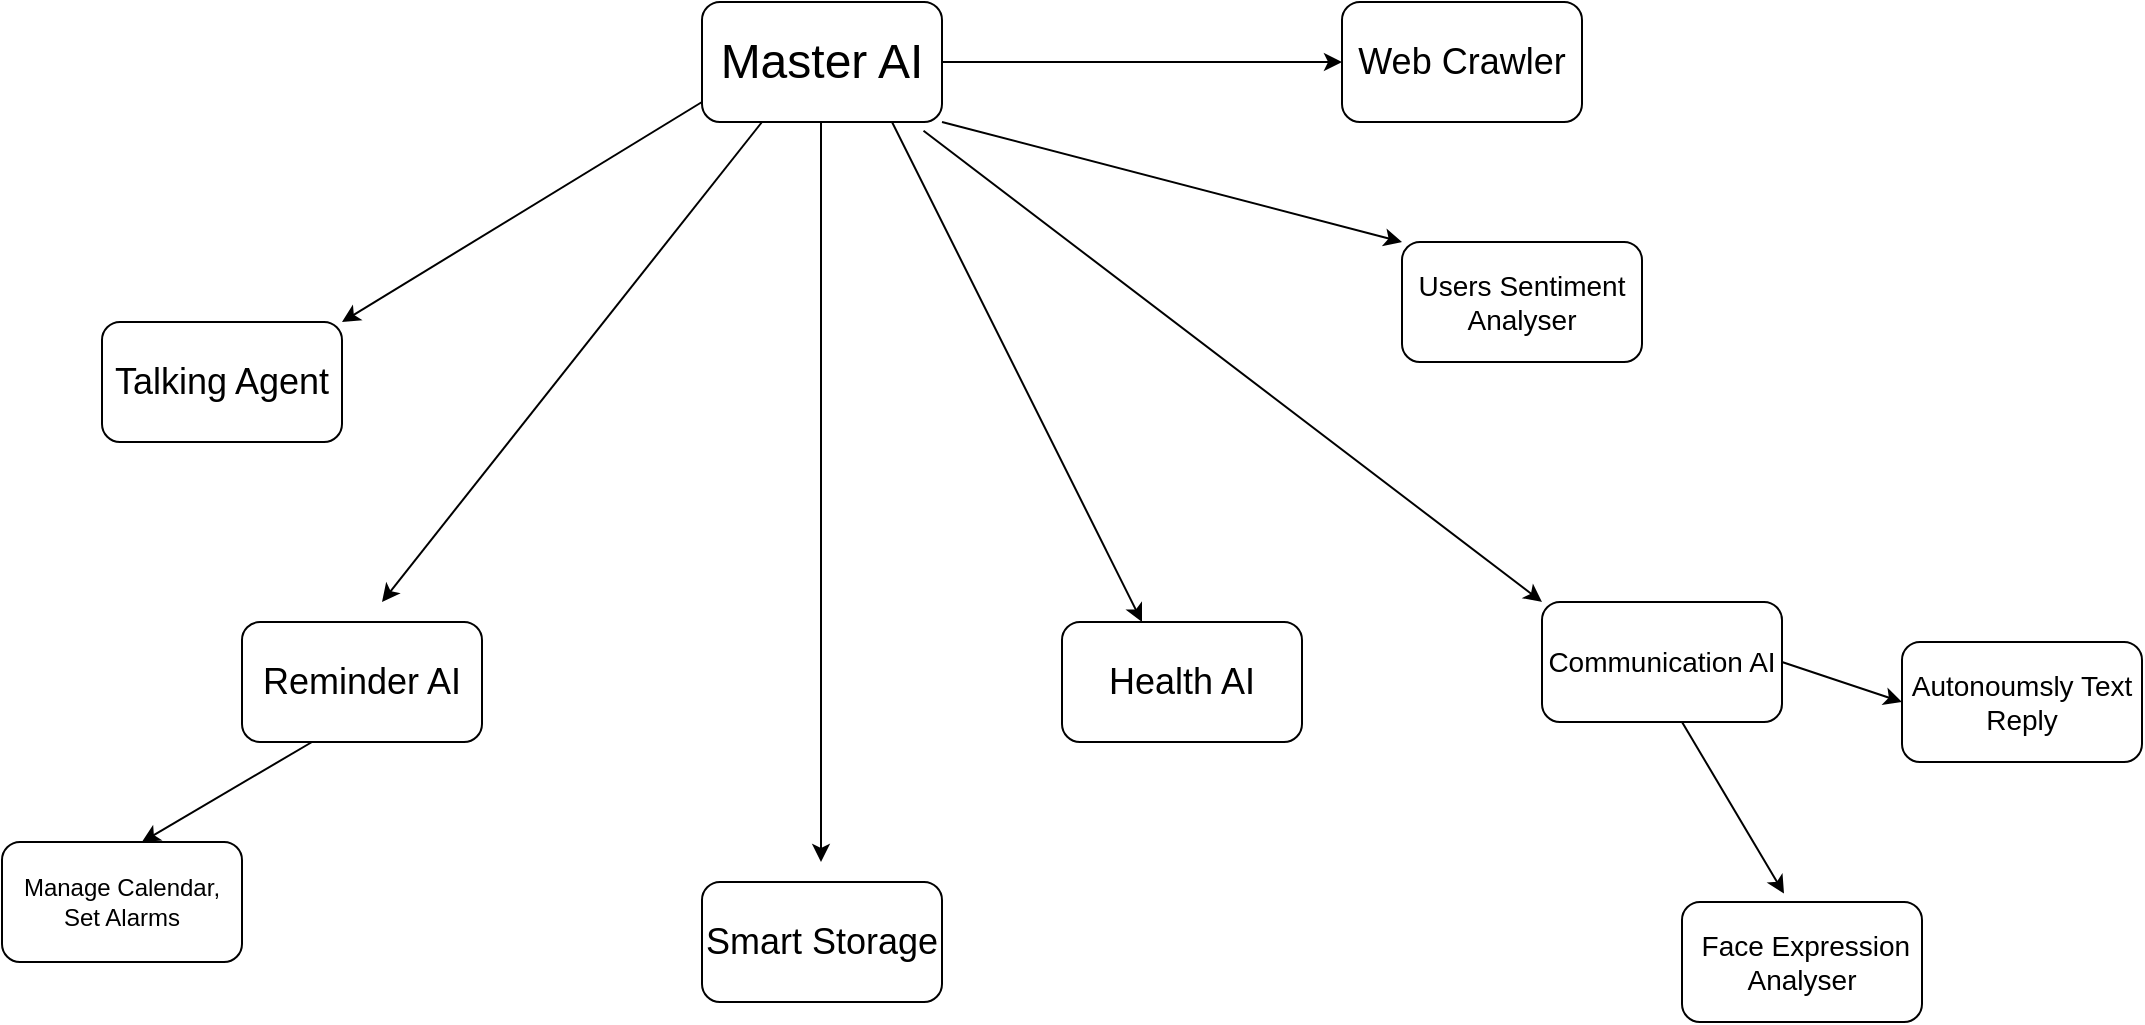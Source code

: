 <mxfile version="26.0.10">
  <diagram name="Page-1" id="S1E6LGlzcRuocv7YNUm-">
    <mxGraphModel dx="1226" dy="665" grid="1" gridSize="10" guides="1" tooltips="1" connect="1" arrows="1" fold="1" page="1" pageScale="1" pageWidth="850" pageHeight="1100" math="0" shadow="0">
      <root>
        <mxCell id="0" />
        <mxCell id="1" parent="0" />
        <mxCell id="GumRoZm9DYS1ClUNUrSQ-1" value="&lt;font style=&quot;font-size: 24px;&quot;&gt;Master AI&lt;/font&gt;" style="rounded=1;whiteSpace=wrap;html=1;" vertex="1" parent="1">
          <mxGeometry x="360" y="40" width="120" height="60" as="geometry" />
        </mxCell>
        <mxCell id="GumRoZm9DYS1ClUNUrSQ-2" value="" style="endArrow=classic;html=1;rounded=0;exitX=0;exitY=1;exitDx=0;exitDy=0;entryX=1;entryY=0;entryDx=0;entryDy=0;" edge="1" parent="1" target="GumRoZm9DYS1ClUNUrSQ-3">
          <mxGeometry width="50" height="50" relative="1" as="geometry">
            <mxPoint x="360" y="90" as="sourcePoint" />
            <mxPoint x="129.96" y="187.18" as="targetPoint" />
          </mxGeometry>
        </mxCell>
        <mxCell id="GumRoZm9DYS1ClUNUrSQ-3" value="&lt;font style=&quot;font-size: 18px;&quot;&gt;Talking Agent&lt;/font&gt;" style="rounded=1;whiteSpace=wrap;html=1;" vertex="1" parent="1">
          <mxGeometry x="60" y="200" width="120" height="60" as="geometry" />
        </mxCell>
        <mxCell id="GumRoZm9DYS1ClUNUrSQ-4" value="" style="endArrow=classic;html=1;rounded=0;exitX=0.25;exitY=1;exitDx=0;exitDy=0;" edge="1" parent="1" source="GumRoZm9DYS1ClUNUrSQ-1">
          <mxGeometry width="50" height="50" relative="1" as="geometry">
            <mxPoint x="425" y="110" as="sourcePoint" />
            <mxPoint x="200" y="340" as="targetPoint" />
          </mxGeometry>
        </mxCell>
        <mxCell id="GumRoZm9DYS1ClUNUrSQ-5" value="&lt;font style=&quot;font-size: 18px;&quot;&gt;Reminder AI&lt;/font&gt;" style="rounded=1;whiteSpace=wrap;html=1;" vertex="1" parent="1">
          <mxGeometry x="130" y="350" width="120" height="60" as="geometry" />
        </mxCell>
        <mxCell id="GumRoZm9DYS1ClUNUrSQ-6" value="&lt;font style=&quot;font-size: 18px;&quot;&gt;Smart Storage&lt;/font&gt;" style="rounded=1;whiteSpace=wrap;html=1;" vertex="1" parent="1">
          <mxGeometry x="360" y="480" width="120" height="60" as="geometry" />
        </mxCell>
        <mxCell id="GumRoZm9DYS1ClUNUrSQ-7" value="" style="endArrow=classic;html=1;rounded=0;exitX=0.5;exitY=1;exitDx=0;exitDy=0;" edge="1" parent="1">
          <mxGeometry width="50" height="50" relative="1" as="geometry">
            <mxPoint x="419.5" y="100" as="sourcePoint" />
            <mxPoint x="419.5" y="470" as="targetPoint" />
          </mxGeometry>
        </mxCell>
        <mxCell id="GumRoZm9DYS1ClUNUrSQ-8" value="&lt;font style=&quot;font-size: 18px;&quot;&gt;Health AI&lt;/font&gt;" style="rounded=1;whiteSpace=wrap;html=1;" vertex="1" parent="1">
          <mxGeometry x="540" y="350" width="120" height="60" as="geometry" />
        </mxCell>
        <mxCell id="GumRoZm9DYS1ClUNUrSQ-9" value="" style="endArrow=classic;html=1;rounded=0;exitX=0.25;exitY=1;exitDx=0;exitDy=0;" edge="1" parent="1">
          <mxGeometry width="50" height="50" relative="1" as="geometry">
            <mxPoint x="455" y="100" as="sourcePoint" />
            <mxPoint x="580" y="350" as="targetPoint" />
          </mxGeometry>
        </mxCell>
        <mxCell id="GumRoZm9DYS1ClUNUrSQ-10" value="&lt;font style=&quot;font-size: 14px;&quot;&gt;Users Sentiment Analyser&lt;/font&gt;" style="rounded=1;whiteSpace=wrap;html=1;" vertex="1" parent="1">
          <mxGeometry x="710" y="160" width="120" height="60" as="geometry" />
        </mxCell>
        <mxCell id="GumRoZm9DYS1ClUNUrSQ-12" value="" style="endArrow=classic;html=1;rounded=0;exitX=1;exitY=1;exitDx=0;exitDy=0;entryX=0;entryY=0;entryDx=0;entryDy=0;" edge="1" parent="1" source="GumRoZm9DYS1ClUNUrSQ-1" target="GumRoZm9DYS1ClUNUrSQ-10">
          <mxGeometry width="50" height="50" relative="1" as="geometry">
            <mxPoint x="890" y="100" as="sourcePoint" />
            <mxPoint x="710" y="210" as="targetPoint" />
          </mxGeometry>
        </mxCell>
        <mxCell id="GumRoZm9DYS1ClUNUrSQ-13" value="&lt;font style=&quot;font-size: 18px;&quot;&gt;Web Crawler&lt;/font&gt;" style="rounded=1;whiteSpace=wrap;html=1;" vertex="1" parent="1">
          <mxGeometry x="680" y="40" width="120" height="60" as="geometry" />
        </mxCell>
        <mxCell id="GumRoZm9DYS1ClUNUrSQ-14" value="" style="endArrow=classic;html=1;rounded=0;exitX=1;exitY=1;exitDx=0;exitDy=0;entryX=0;entryY=0.5;entryDx=0;entryDy=0;" edge="1" parent="1" target="GumRoZm9DYS1ClUNUrSQ-13">
          <mxGeometry width="50" height="50" relative="1" as="geometry">
            <mxPoint x="480" y="70" as="sourcePoint" />
            <mxPoint x="670" y="180" as="targetPoint" />
          </mxGeometry>
        </mxCell>
        <mxCell id="GumRoZm9DYS1ClUNUrSQ-15" value="&lt;span style=&quot;font-size: 14px;&quot;&gt;Communication AI&lt;/span&gt;" style="rounded=1;whiteSpace=wrap;html=1;" vertex="1" parent="1">
          <mxGeometry x="780" y="340" width="120" height="60" as="geometry" />
        </mxCell>
        <mxCell id="GumRoZm9DYS1ClUNUrSQ-16" value="" style="endArrow=classic;html=1;rounded=0;exitX=0.923;exitY=1.073;exitDx=0;exitDy=0;entryX=0;entryY=0;entryDx=0;entryDy=0;exitPerimeter=0;" edge="1" parent="1" source="GumRoZm9DYS1ClUNUrSQ-1" target="GumRoZm9DYS1ClUNUrSQ-15">
          <mxGeometry width="50" height="50" relative="1" as="geometry">
            <mxPoint x="465" y="110" as="sourcePoint" />
            <mxPoint x="590" y="360" as="targetPoint" />
          </mxGeometry>
        </mxCell>
        <mxCell id="GumRoZm9DYS1ClUNUrSQ-17" value="&lt;font style=&quot;font-size: 14px;&quot;&gt;&amp;nbsp;Face Expression Analyser&lt;/font&gt;" style="rounded=1;whiteSpace=wrap;html=1;" vertex="1" parent="1">
          <mxGeometry x="850" y="490" width="120" height="60" as="geometry" />
        </mxCell>
        <mxCell id="GumRoZm9DYS1ClUNUrSQ-18" value="" style="endArrow=classic;html=1;rounded=0;entryX=0.425;entryY=-0.07;entryDx=0;entryDy=0;entryPerimeter=0;" edge="1" parent="1" target="GumRoZm9DYS1ClUNUrSQ-17">
          <mxGeometry width="50" height="50" relative="1" as="geometry">
            <mxPoint x="850" y="400" as="sourcePoint" />
            <mxPoint x="900" y="350" as="targetPoint" />
          </mxGeometry>
        </mxCell>
        <mxCell id="GumRoZm9DYS1ClUNUrSQ-19" value="" style="endArrow=classic;html=1;rounded=0;" edge="1" parent="1">
          <mxGeometry width="50" height="50" relative="1" as="geometry">
            <mxPoint x="900" y="370" as="sourcePoint" />
            <mxPoint x="960" y="390" as="targetPoint" />
          </mxGeometry>
        </mxCell>
        <mxCell id="GumRoZm9DYS1ClUNUrSQ-20" value="&lt;span style=&quot;font-size: 14px;&quot;&gt;Autonoumsly Text Reply&lt;/span&gt;" style="rounded=1;whiteSpace=wrap;html=1;" vertex="1" parent="1">
          <mxGeometry x="960" y="360" width="120" height="60" as="geometry" />
        </mxCell>
        <mxCell id="GumRoZm9DYS1ClUNUrSQ-21" value="&lt;font style=&quot;font-size: 12px;&quot;&gt;Manage Calendar, Set Alarms&lt;/font&gt;" style="rounded=1;whiteSpace=wrap;html=1;" vertex="1" parent="1">
          <mxGeometry x="10" y="460" width="120" height="60" as="geometry" />
        </mxCell>
        <mxCell id="GumRoZm9DYS1ClUNUrSQ-22" value="" style="endArrow=classic;html=1;rounded=0;entryX=0.583;entryY=0;entryDx=0;entryDy=0;entryPerimeter=0;" edge="1" parent="1" target="GumRoZm9DYS1ClUNUrSQ-21">
          <mxGeometry width="50" height="50" relative="1" as="geometry">
            <mxPoint x="165" y="410" as="sourcePoint" />
            <mxPoint x="215" y="360" as="targetPoint" />
          </mxGeometry>
        </mxCell>
      </root>
    </mxGraphModel>
  </diagram>
</mxfile>
